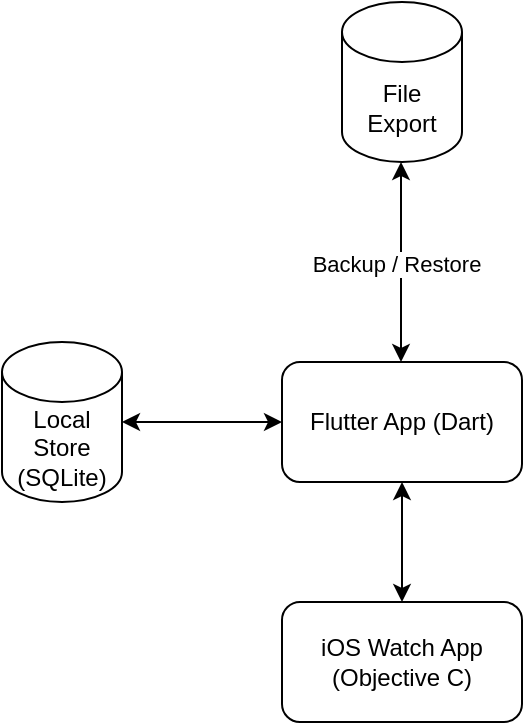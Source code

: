 <mxfile version="23.1.2" type="device">
  <diagram name="Page-1" id="9bWRrc22yMHnvZv0xTFx">
    <mxGraphModel dx="1242" dy="750" grid="1" gridSize="10" guides="1" tooltips="1" connect="1" arrows="1" fold="1" page="1" pageScale="1" pageWidth="850" pageHeight="1100" math="0" shadow="0">
      <root>
        <mxCell id="0" />
        <mxCell id="1" parent="0" />
        <mxCell id="xZ-D4h-evJgvQiWV0PeG-11" style="edgeStyle=orthogonalEdgeStyle;rounded=0;orthogonalLoop=1;jettySize=auto;html=1;exitX=0.5;exitY=1;exitDx=0;exitDy=0;entryX=0.5;entryY=0;entryDx=0;entryDy=0;startArrow=classic;startFill=1;" edge="1" parent="1" source="xZ-D4h-evJgvQiWV0PeG-1" target="xZ-D4h-evJgvQiWV0PeG-10">
          <mxGeometry relative="1" as="geometry" />
        </mxCell>
        <mxCell id="xZ-D4h-evJgvQiWV0PeG-1" value="Flutter App (Dart)" style="rounded=1;whiteSpace=wrap;html=1;" vertex="1" parent="1">
          <mxGeometry x="360" y="360" width="120" height="60" as="geometry" />
        </mxCell>
        <mxCell id="xZ-D4h-evJgvQiWV0PeG-4" style="edgeStyle=orthogonalEdgeStyle;rounded=0;orthogonalLoop=1;jettySize=auto;html=1;exitX=1;exitY=0.5;exitDx=0;exitDy=0;exitPerimeter=0;entryX=0;entryY=0.5;entryDx=0;entryDy=0;startArrow=classic;startFill=1;" edge="1" parent="1" source="xZ-D4h-evJgvQiWV0PeG-3" target="xZ-D4h-evJgvQiWV0PeG-1">
          <mxGeometry relative="1" as="geometry" />
        </mxCell>
        <mxCell id="xZ-D4h-evJgvQiWV0PeG-3" value="Local Store (SQLite)" style="shape=cylinder3;whiteSpace=wrap;html=1;boundedLbl=1;backgroundOutline=1;size=15;" vertex="1" parent="1">
          <mxGeometry x="220" y="350" width="60" height="80" as="geometry" />
        </mxCell>
        <mxCell id="xZ-D4h-evJgvQiWV0PeG-6" value="" style="endArrow=classic;html=1;rounded=0;startArrow=classic;startFill=1;" edge="1" parent="1">
          <mxGeometry width="50" height="50" relative="1" as="geometry">
            <mxPoint x="419.5" y="360" as="sourcePoint" />
            <mxPoint x="419.5" y="260" as="targetPoint" />
          </mxGeometry>
        </mxCell>
        <mxCell id="xZ-D4h-evJgvQiWV0PeG-7" value="Backup / Restore" style="edgeLabel;html=1;align=center;verticalAlign=middle;resizable=0;points=[];" vertex="1" connectable="0" parent="xZ-D4h-evJgvQiWV0PeG-6">
          <mxGeometry x="-0.02" y="4" relative="1" as="geometry">
            <mxPoint x="1" as="offset" />
          </mxGeometry>
        </mxCell>
        <mxCell id="xZ-D4h-evJgvQiWV0PeG-9" value="File &lt;br&gt;Export" style="shape=cylinder3;whiteSpace=wrap;html=1;boundedLbl=1;backgroundOutline=1;size=15;" vertex="1" parent="1">
          <mxGeometry x="390" y="180" width="60" height="80" as="geometry" />
        </mxCell>
        <mxCell id="xZ-D4h-evJgvQiWV0PeG-10" value="iOS Watch App (Objective C)" style="rounded=1;whiteSpace=wrap;html=1;" vertex="1" parent="1">
          <mxGeometry x="360" y="480" width="120" height="60" as="geometry" />
        </mxCell>
      </root>
    </mxGraphModel>
  </diagram>
</mxfile>
